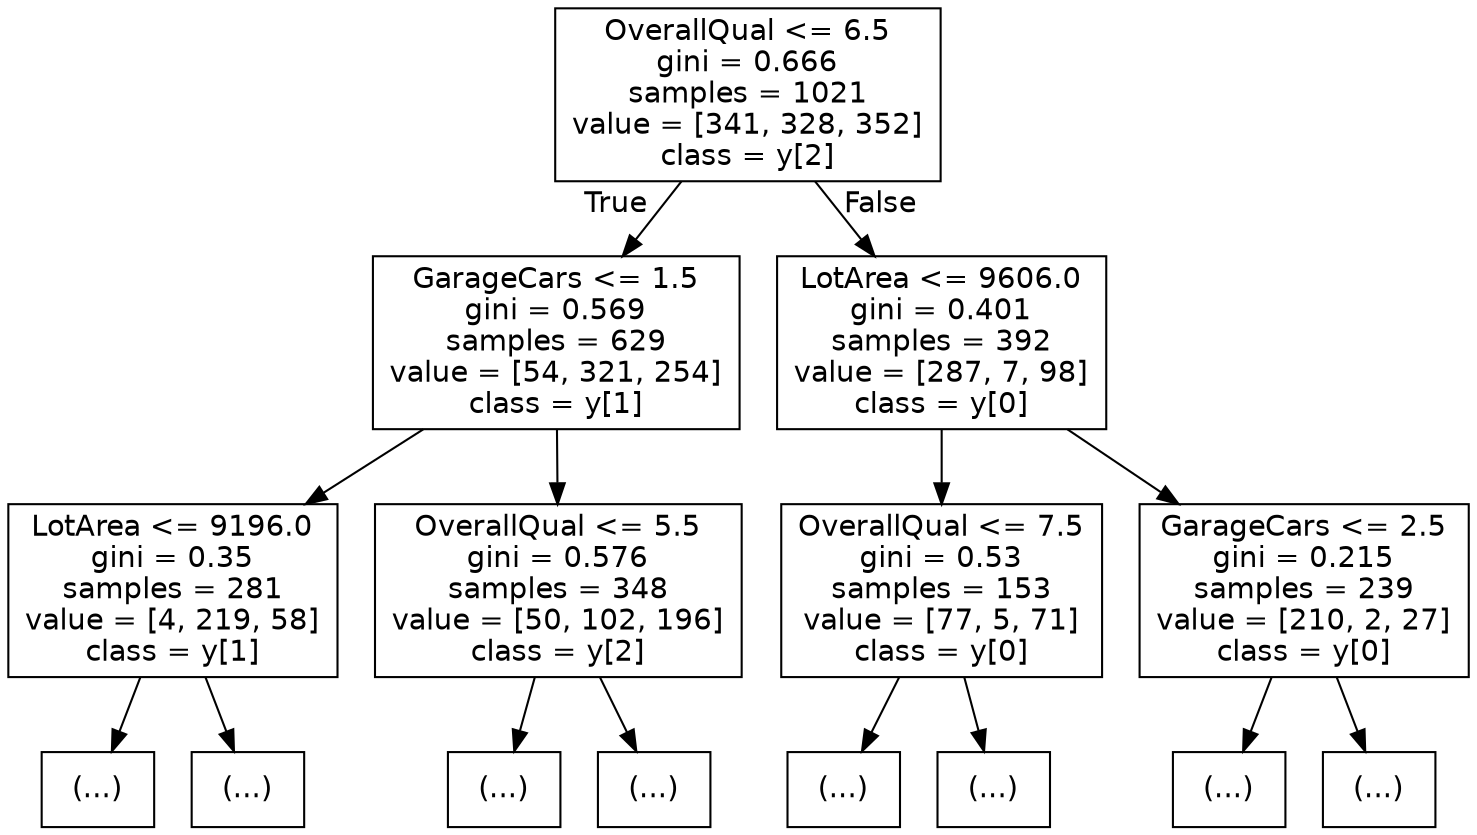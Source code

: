 digraph Tree {
node [shape=box, fontname="helvetica"] ;
edge [fontname="helvetica"] ;
0 [label="OverallQual <= 6.5\ngini = 0.666\nsamples = 1021\nvalue = [341, 328, 352]\nclass = y[2]"] ;
1 [label="GarageCars <= 1.5\ngini = 0.569\nsamples = 629\nvalue = [54, 321, 254]\nclass = y[1]"] ;
0 -> 1 [labeldistance=2.5, labelangle=45, headlabel="True"] ;
2 [label="LotArea <= 9196.0\ngini = 0.35\nsamples = 281\nvalue = [4, 219, 58]\nclass = y[1]"] ;
1 -> 2 ;
3 [label="(...)"] ;
2 -> 3 ;
4 [label="(...)"] ;
2 -> 4 ;
5 [label="OverallQual <= 5.5\ngini = 0.576\nsamples = 348\nvalue = [50, 102, 196]\nclass = y[2]"] ;
1 -> 5 ;
6 [label="(...)"] ;
5 -> 6 ;
7 [label="(...)"] ;
5 -> 7 ;
8 [label="LotArea <= 9606.0\ngini = 0.401\nsamples = 392\nvalue = [287, 7, 98]\nclass = y[0]"] ;
0 -> 8 [labeldistance=2.5, labelangle=-45, headlabel="False"] ;
9 [label="OverallQual <= 7.5\ngini = 0.53\nsamples = 153\nvalue = [77, 5, 71]\nclass = y[0]"] ;
8 -> 9 ;
10 [label="(...)"] ;
9 -> 10 ;
11 [label="(...)"] ;
9 -> 11 ;
12 [label="GarageCars <= 2.5\ngini = 0.215\nsamples = 239\nvalue = [210, 2, 27]\nclass = y[0]"] ;
8 -> 12 ;
13 [label="(...)"] ;
12 -> 13 ;
14 [label="(...)"] ;
12 -> 14 ;
}